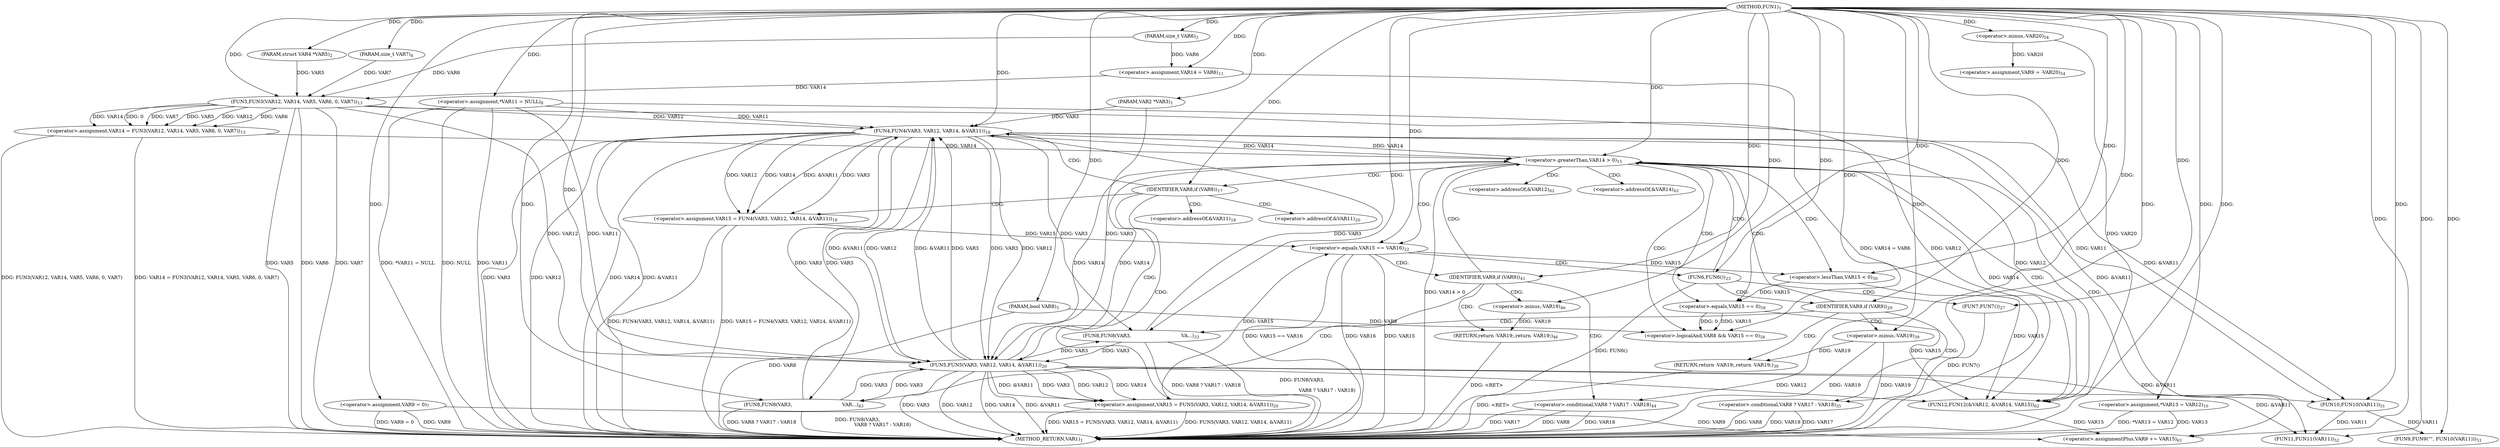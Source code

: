 digraph "FUN1" {  
"8" [label = <(METHOD,FUN1)<SUB>1</SUB>> ]
"142" [label = <(METHOD_RETURN,VAR1)<SUB>1</SUB>> ]
"9" [label = <(PARAM,VAR2 *VAR3)<SUB>1</SUB>> ]
"10" [label = <(PARAM,struct VAR4 *VAR5)<SUB>2</SUB>> ]
"11" [label = <(PARAM,size_t VAR6)<SUB>3</SUB>> ]
"12" [label = <(PARAM,size_t VAR7)<SUB>4</SUB>> ]
"13" [label = <(PARAM,bool VAR8)<SUB>5</SUB>> ]
"16" [label = <(&lt;operator&gt;.assignment,VAR9 = 0)<SUB>7</SUB>> ]
"20" [label = <(&lt;operator&gt;.assignment,*VAR11 = NULL)<SUB>8</SUB>> ]
"24" [label = <(&lt;operator&gt;.assignment,*VAR13 = VAR12)<SUB>10</SUB>> ]
"28" [label = <(&lt;operator&gt;.assignment,VAR14 = VAR6)<SUB>11</SUB>> ]
"31" [label = <(&lt;operator&gt;.assignment,VAR14 = FUN3(VAR12, VAR14, VAR5, VAR6, 0, VAR7))<SUB>13</SUB>> ]
"133" [label = <(FUN12,FUN12(&amp;VAR12, &amp;VAR14, VAR15))<SUB>62</SUB>> ]
"139" [label = <(&lt;operator&gt;.assignmentPlus,VAR9 += VAR15)<SUB>63</SUB>> ]
"41" [label = <(&lt;operator&gt;.greaterThan,VAR14 &gt; 0)<SUB>15</SUB>> ]
"110" [label = <(&lt;operator&gt;.lessThan,VAR15 &lt; 0)<SUB>50</SUB>> ]
"126" [label = <(&lt;operator&gt;.logicalAnd,VAR8 &amp;&amp; VAR15 == 0)<SUB>58</SUB>> ]
"33" [label = <(FUN3,FUN3(VAR12, VAR14, VAR5, VAR6, 0, VAR7))<SUB>13</SUB>> ]
"114" [label = <(FUN9,FUN9(&quot;&quot;, FUN10(VAR11)))<SUB>51</SUB>> ]
"118" [label = <(FUN11,FUN11(VAR11))<SUB>52</SUB>> ]
"120" [label = <(&lt;operator&gt;.assignment,VAR9 = -VAR20)<SUB>54</SUB>> ]
"47" [label = <(IDENTIFIER,VAR8,if (VAR8))<SUB>17</SUB>> ]
"68" [label = <(&lt;operator&gt;.equals,VAR15 == VAR16)<SUB>22</SUB>> ]
"128" [label = <(&lt;operator&gt;.equals,VAR15 == 0)<SUB>58</SUB>> ]
"49" [label = <(&lt;operator&gt;.assignment,VAR15 = FUN4(VAR3, VAR12, VAR14, &amp;VAR11))<SUB>18</SUB>> ]
"116" [label = <(FUN10,FUN10(VAR11))<SUB>51</SUB>> ]
"122" [label = <(&lt;operator&gt;.minus,-VAR20)<SUB>54</SUB>> ]
"59" [label = <(&lt;operator&gt;.assignment,VAR15 = FUN5(VAR3, VAR12, VAR14, &amp;VAR11))<SUB>20</SUB>> ]
"73" [label = <(FUN6,FUN6())<SUB>23</SUB>> ]
"51" [label = <(FUN4,FUN4(VAR3, VAR12, VAR14, &amp;VAR11))<SUB>18</SUB>> ]
"75" [label = <(FUN7,FUN7())<SUB>27</SUB>> ]
"95" [label = <(IDENTIFIER,VAR9,if (VAR9))<SUB>41</SUB>> ]
"61" [label = <(FUN5,FUN5(VAR3, VAR12, VAR14, &amp;VAR11))<SUB>20</SUB>> ]
"97" [label = <(FUN8,FUN8(VAR3,
                                 VAR...)<SUB>43</SUB>> ]
"79" [label = <(IDENTIFIER,VAR9,if (VAR9))<SUB>29</SUB>> ]
"105" [label = <(RETURN,return -VAR19;,return -VAR19;)<SUB>46</SUB>> ]
"81" [label = <(FUN8,FUN8(VAR3,

                                 VA...)<SUB>33</SUB>> ]
"99" [label = <(&lt;operator&gt;.conditional,VAR8 ? VAR17 : VAR18)<SUB>44</SUB>> ]
"106" [label = <(&lt;operator&gt;.minus,-VAR19)<SUB>46</SUB>> ]
"89" [label = <(RETURN,return -VAR19;,return -VAR19;)<SUB>39</SUB>> ]
"83" [label = <(&lt;operator&gt;.conditional,VAR8 ? VAR17 : VAR18)<SUB>35</SUB>> ]
"90" [label = <(&lt;operator&gt;.minus,-VAR19)<SUB>39</SUB>> ]
"134" [label = <(&lt;operator&gt;.addressOf,&amp;VAR12)<SUB>62</SUB>> ]
"136" [label = <(&lt;operator&gt;.addressOf,&amp;VAR14)<SUB>62</SUB>> ]
"55" [label = <(&lt;operator&gt;.addressOf,&amp;VAR11)<SUB>18</SUB>> ]
"65" [label = <(&lt;operator&gt;.addressOf,&amp;VAR11)<SUB>20</SUB>> ]
  "105" -> "142"  [ label = "DDG: &lt;RET&gt;"] 
  "89" -> "142"  [ label = "DDG: &lt;RET&gt;"] 
  "13" -> "142"  [ label = "DDG: VAR8"] 
  "16" -> "142"  [ label = "DDG: VAR9"] 
  "16" -> "142"  [ label = "DDG: VAR9 = 0"] 
  "20" -> "142"  [ label = "DDG: VAR11"] 
  "20" -> "142"  [ label = "DDG: *VAR11 = NULL"] 
  "24" -> "142"  [ label = "DDG: VAR13"] 
  "24" -> "142"  [ label = "DDG: *VAR13 = VAR12"] 
  "28" -> "142"  [ label = "DDG: VAR14 = VAR6"] 
  "33" -> "142"  [ label = "DDG: VAR5"] 
  "33" -> "142"  [ label = "DDG: VAR6"] 
  "33" -> "142"  [ label = "DDG: VAR7"] 
  "31" -> "142"  [ label = "DDG: FUN3(VAR12, VAR14, VAR5, VAR6, 0, VAR7)"] 
  "31" -> "142"  [ label = "DDG: VAR14 = FUN3(VAR12, VAR14, VAR5, VAR6, 0, VAR7)"] 
  "41" -> "142"  [ label = "DDG: VAR14 &gt; 0"] 
  "61" -> "142"  [ label = "DDG: VAR3"] 
  "61" -> "142"  [ label = "DDG: VAR12"] 
  "61" -> "142"  [ label = "DDG: VAR14"] 
  "61" -> "142"  [ label = "DDG: &amp;VAR11"] 
  "59" -> "142"  [ label = "DDG: FUN5(VAR3, VAR12, VAR14, &amp;VAR11)"] 
  "59" -> "142"  [ label = "DDG: VAR15 = FUN5(VAR3, VAR12, VAR14, &amp;VAR11)"] 
  "51" -> "142"  [ label = "DDG: VAR3"] 
  "51" -> "142"  [ label = "DDG: VAR12"] 
  "51" -> "142"  [ label = "DDG: VAR14"] 
  "51" -> "142"  [ label = "DDG: &amp;VAR11"] 
  "49" -> "142"  [ label = "DDG: FUN4(VAR3, VAR12, VAR14, &amp;VAR11)"] 
  "49" -> "142"  [ label = "DDG: VAR15 = FUN4(VAR3, VAR12, VAR14, &amp;VAR11)"] 
  "68" -> "142"  [ label = "DDG: VAR15"] 
  "68" -> "142"  [ label = "DDG: VAR15 == VAR16"] 
  "99" -> "142"  [ label = "DDG: VAR8"] 
  "99" -> "142"  [ label = "DDG: VAR18"] 
  "99" -> "142"  [ label = "DDG: VAR17"] 
  "97" -> "142"  [ label = "DDG: VAR8 ? VAR17 : VAR18"] 
  "97" -> "142"  [ label = "DDG: FUN8(VAR3,
                                 VAR8 ? VAR17 : VAR18)"] 
  "73" -> "142"  [ label = "DDG: FUN6()"] 
  "90" -> "142"  [ label = "DDG: VAR19"] 
  "90" -> "142"  [ label = "DDG: -VAR19"] 
  "83" -> "142"  [ label = "DDG: VAR8"] 
  "83" -> "142"  [ label = "DDG: VAR18"] 
  "83" -> "142"  [ label = "DDG: VAR17"] 
  "81" -> "142"  [ label = "DDG: VAR8 ? VAR17 : VAR18"] 
  "81" -> "142"  [ label = "DDG: FUN8(VAR3,

                                 VAR8 ? VAR17 : VAR18)"] 
  "75" -> "142"  [ label = "DDG: FUN7()"] 
  "20" -> "142"  [ label = "DDG: NULL"] 
  "68" -> "142"  [ label = "DDG: VAR16"] 
  "122" -> "142"  [ label = "DDG: VAR20"] 
  "8" -> "9"  [ label = "DDG: "] 
  "8" -> "10"  [ label = "DDG: "] 
  "8" -> "11"  [ label = "DDG: "] 
  "8" -> "12"  [ label = "DDG: "] 
  "8" -> "13"  [ label = "DDG: "] 
  "8" -> "16"  [ label = "DDG: "] 
  "8" -> "20"  [ label = "DDG: "] 
  "8" -> "24"  [ label = "DDG: "] 
  "11" -> "28"  [ label = "DDG: VAR6"] 
  "8" -> "28"  [ label = "DDG: "] 
  "33" -> "31"  [ label = "DDG: 0"] 
  "33" -> "31"  [ label = "DDG: VAR7"] 
  "33" -> "31"  [ label = "DDG: VAR5"] 
  "33" -> "31"  [ label = "DDG: VAR12"] 
  "33" -> "31"  [ label = "DDG: VAR6"] 
  "33" -> "31"  [ label = "DDG: VAR14"] 
  "133" -> "139"  [ label = "DDG: VAR15"] 
  "8" -> "139"  [ label = "DDG: "] 
  "33" -> "133"  [ label = "DDG: VAR12"] 
  "61" -> "133"  [ label = "DDG: VAR12"] 
  "51" -> "133"  [ label = "DDG: VAR12"] 
  "8" -> "133"  [ label = "DDG: "] 
  "41" -> "133"  [ label = "DDG: VAR14"] 
  "110" -> "133"  [ label = "DDG: VAR15"] 
  "128" -> "133"  [ label = "DDG: VAR15"] 
  "16" -> "139"  [ label = "DDG: VAR9"] 
  "8" -> "33"  [ label = "DDG: "] 
  "28" -> "33"  [ label = "DDG: VAR14"] 
  "10" -> "33"  [ label = "DDG: VAR5"] 
  "11" -> "33"  [ label = "DDG: VAR6"] 
  "12" -> "33"  [ label = "DDG: VAR7"] 
  "31" -> "41"  [ label = "DDG: VAR14"] 
  "61" -> "41"  [ label = "DDG: VAR14"] 
  "51" -> "41"  [ label = "DDG: VAR14"] 
  "8" -> "41"  [ label = "DDG: "] 
  "68" -> "110"  [ label = "DDG: VAR15"] 
  "8" -> "110"  [ label = "DDG: "] 
  "122" -> "120"  [ label = "DDG: VAR20"] 
  "13" -> "126"  [ label = "DDG: VAR8"] 
  "8" -> "126"  [ label = "DDG: "] 
  "128" -> "126"  [ label = "DDG: VAR15"] 
  "128" -> "126"  [ label = "DDG: 0"] 
  "8" -> "47"  [ label = "DDG: "] 
  "8" -> "114"  [ label = "DDG: "] 
  "116" -> "114"  [ label = "DDG: VAR11"] 
  "116" -> "118"  [ label = "DDG: VAR11"] 
  "61" -> "118"  [ label = "DDG: &amp;VAR11"] 
  "51" -> "118"  [ label = "DDG: &amp;VAR11"] 
  "8" -> "118"  [ label = "DDG: "] 
  "110" -> "128"  [ label = "DDG: VAR15"] 
  "8" -> "128"  [ label = "DDG: "] 
  "51" -> "49"  [ label = "DDG: VAR3"] 
  "51" -> "49"  [ label = "DDG: VAR12"] 
  "51" -> "49"  [ label = "DDG: VAR14"] 
  "51" -> "49"  [ label = "DDG: &amp;VAR11"] 
  "59" -> "68"  [ label = "DDG: VAR15"] 
  "49" -> "68"  [ label = "DDG: VAR15"] 
  "8" -> "68"  [ label = "DDG: "] 
  "20" -> "116"  [ label = "DDG: VAR11"] 
  "61" -> "116"  [ label = "DDG: &amp;VAR11"] 
  "51" -> "116"  [ label = "DDG: &amp;VAR11"] 
  "8" -> "116"  [ label = "DDG: "] 
  "8" -> "122"  [ label = "DDG: "] 
  "61" -> "59"  [ label = "DDG: VAR3"] 
  "61" -> "59"  [ label = "DDG: VAR12"] 
  "61" -> "59"  [ label = "DDG: VAR14"] 
  "61" -> "59"  [ label = "DDG: &amp;VAR11"] 
  "8" -> "73"  [ label = "DDG: "] 
  "9" -> "51"  [ label = "DDG: VAR3"] 
  "61" -> "51"  [ label = "DDG: VAR3"] 
  "97" -> "51"  [ label = "DDG: VAR3"] 
  "81" -> "51"  [ label = "DDG: VAR3"] 
  "8" -> "51"  [ label = "DDG: "] 
  "33" -> "51"  [ label = "DDG: VAR12"] 
  "61" -> "51"  [ label = "DDG: VAR12"] 
  "41" -> "51"  [ label = "DDG: VAR14"] 
  "61" -> "51"  [ label = "DDG: &amp;VAR11"] 
  "20" -> "51"  [ label = "DDG: VAR11"] 
  "8" -> "75"  [ label = "DDG: "] 
  "8" -> "95"  [ label = "DDG: "] 
  "9" -> "61"  [ label = "DDG: VAR3"] 
  "51" -> "61"  [ label = "DDG: VAR3"] 
  "97" -> "61"  [ label = "DDG: VAR3"] 
  "81" -> "61"  [ label = "DDG: VAR3"] 
  "8" -> "61"  [ label = "DDG: "] 
  "33" -> "61"  [ label = "DDG: VAR12"] 
  "51" -> "61"  [ label = "DDG: VAR12"] 
  "41" -> "61"  [ label = "DDG: VAR14"] 
  "51" -> "61"  [ label = "DDG: &amp;VAR11"] 
  "20" -> "61"  [ label = "DDG: VAR11"] 
  "8" -> "79"  [ label = "DDG: "] 
  "61" -> "97"  [ label = "DDG: VAR3"] 
  "51" -> "97"  [ label = "DDG: VAR3"] 
  "8" -> "97"  [ label = "DDG: "] 
  "106" -> "105"  [ label = "DDG: -VAR19"] 
  "8" -> "99"  [ label = "DDG: "] 
  "61" -> "81"  [ label = "DDG: VAR3"] 
  "51" -> "81"  [ label = "DDG: VAR3"] 
  "8" -> "81"  [ label = "DDG: "] 
  "90" -> "89"  [ label = "DDG: -VAR19"] 
  "8" -> "106"  [ label = "DDG: "] 
  "8" -> "83"  [ label = "DDG: "] 
  "8" -> "90"  [ label = "DDG: "] 
  "41" -> "47"  [ label = "CDG: "] 
  "41" -> "68"  [ label = "CDG: "] 
  "41" -> "136"  [ label = "CDG: "] 
  "41" -> "134"  [ label = "CDG: "] 
  "41" -> "126"  [ label = "CDG: "] 
  "41" -> "110"  [ label = "CDG: "] 
  "41" -> "139"  [ label = "CDG: "] 
  "41" -> "133"  [ label = "CDG: "] 
  "41" -> "128"  [ label = "CDG: "] 
  "47" -> "49"  [ label = "CDG: "] 
  "47" -> "51"  [ label = "CDG: "] 
  "47" -> "65"  [ label = "CDG: "] 
  "47" -> "59"  [ label = "CDG: "] 
  "47" -> "61"  [ label = "CDG: "] 
  "47" -> "55"  [ label = "CDG: "] 
  "68" -> "73"  [ label = "CDG: "] 
  "68" -> "95"  [ label = "CDG: "] 
  "73" -> "75"  [ label = "CDG: "] 
  "73" -> "79"  [ label = "CDG: "] 
  "73" -> "41"  [ label = "CDG: "] 
  "95" -> "99"  [ label = "CDG: "] 
  "95" -> "106"  [ label = "CDG: "] 
  "95" -> "97"  [ label = "CDG: "] 
  "95" -> "105"  [ label = "CDG: "] 
  "95" -> "41"  [ label = "CDG: "] 
  "79" -> "89"  [ label = "CDG: "] 
  "79" -> "81"  [ label = "CDG: "] 
  "79" -> "90"  [ label = "CDG: "] 
  "79" -> "83"  [ label = "CDG: "] 
  "79" -> "41"  [ label = "CDG: "] 
}
